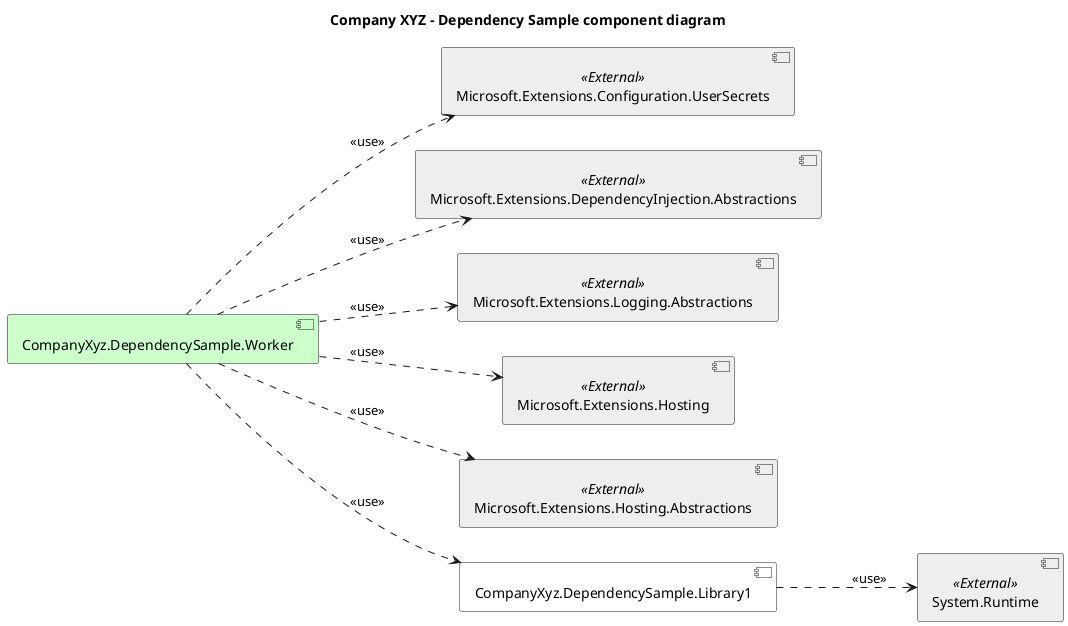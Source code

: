 @startuml

title Company XYZ - Dependency Sample component diagram

left to right direction

component [Microsoft.Extensions.Configuration.UserSecrets] <<External>> #eeeeee
component [Microsoft.Extensions.DependencyInjection.Abstractions] <<External>> #eeeeee
component [System.Runtime] <<External>> #eeeeee
component [Microsoft.Extensions.Logging.Abstractions] <<External>> #eeeeee
component [Microsoft.Extensions.Hosting] <<External>> #eeeeee
component [Microsoft.Extensions.Hosting.Abstractions] <<External>> #eeeeee
component [CompanyXyz.DependencySample.Library1]  #ffffff

component [CompanyXyz.DependencySample.Worker]  #ccffcc

[CompanyXyz.DependencySample.Worker] ..> [Microsoft.Extensions.Configuration.UserSecrets] : <<use>>
[CompanyXyz.DependencySample.Worker] ..> [Microsoft.Extensions.DependencyInjection.Abstractions] : <<use>>
[CompanyXyz.DependencySample.Library1] ..> [System.Runtime] : <<use>>
[CompanyXyz.DependencySample.Worker] ..> [Microsoft.Extensions.Logging.Abstractions] : <<use>>
[CompanyXyz.DependencySample.Worker] ..> [Microsoft.Extensions.Hosting] : <<use>>
[CompanyXyz.DependencySample.Worker] ..> [Microsoft.Extensions.Hosting.Abstractions] : <<use>>
[CompanyXyz.DependencySample.Worker] ..> [CompanyXyz.DependencySample.Library1] : <<use>>

@enduml
